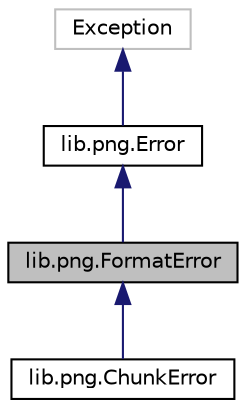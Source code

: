digraph "lib.png.FormatError"
{
  edge [fontname="Helvetica",fontsize="10",labelfontname="Helvetica",labelfontsize="10"];
  node [fontname="Helvetica",fontsize="10",shape=record];
  Node0 [label="lib.png.FormatError",height=0.2,width=0.4,color="black", fillcolor="grey75", style="filled", fontcolor="black"];
  Node1 -> Node0 [dir="back",color="midnightblue",fontsize="10",style="solid"];
  Node1 [label="lib.png.Error",height=0.2,width=0.4,color="black", fillcolor="white", style="filled",URL="$classlib_1_1png_1_1_error.html"];
  Node2 -> Node1 [dir="back",color="midnightblue",fontsize="10",style="solid"];
  Node2 [label="Exception",height=0.2,width=0.4,color="grey75", fillcolor="white", style="filled"];
  Node0 -> Node3 [dir="back",color="midnightblue",fontsize="10",style="solid"];
  Node3 [label="lib.png.ChunkError",height=0.2,width=0.4,color="black", fillcolor="white", style="filled",URL="$classlib_1_1png_1_1_chunk_error.html"];
}
